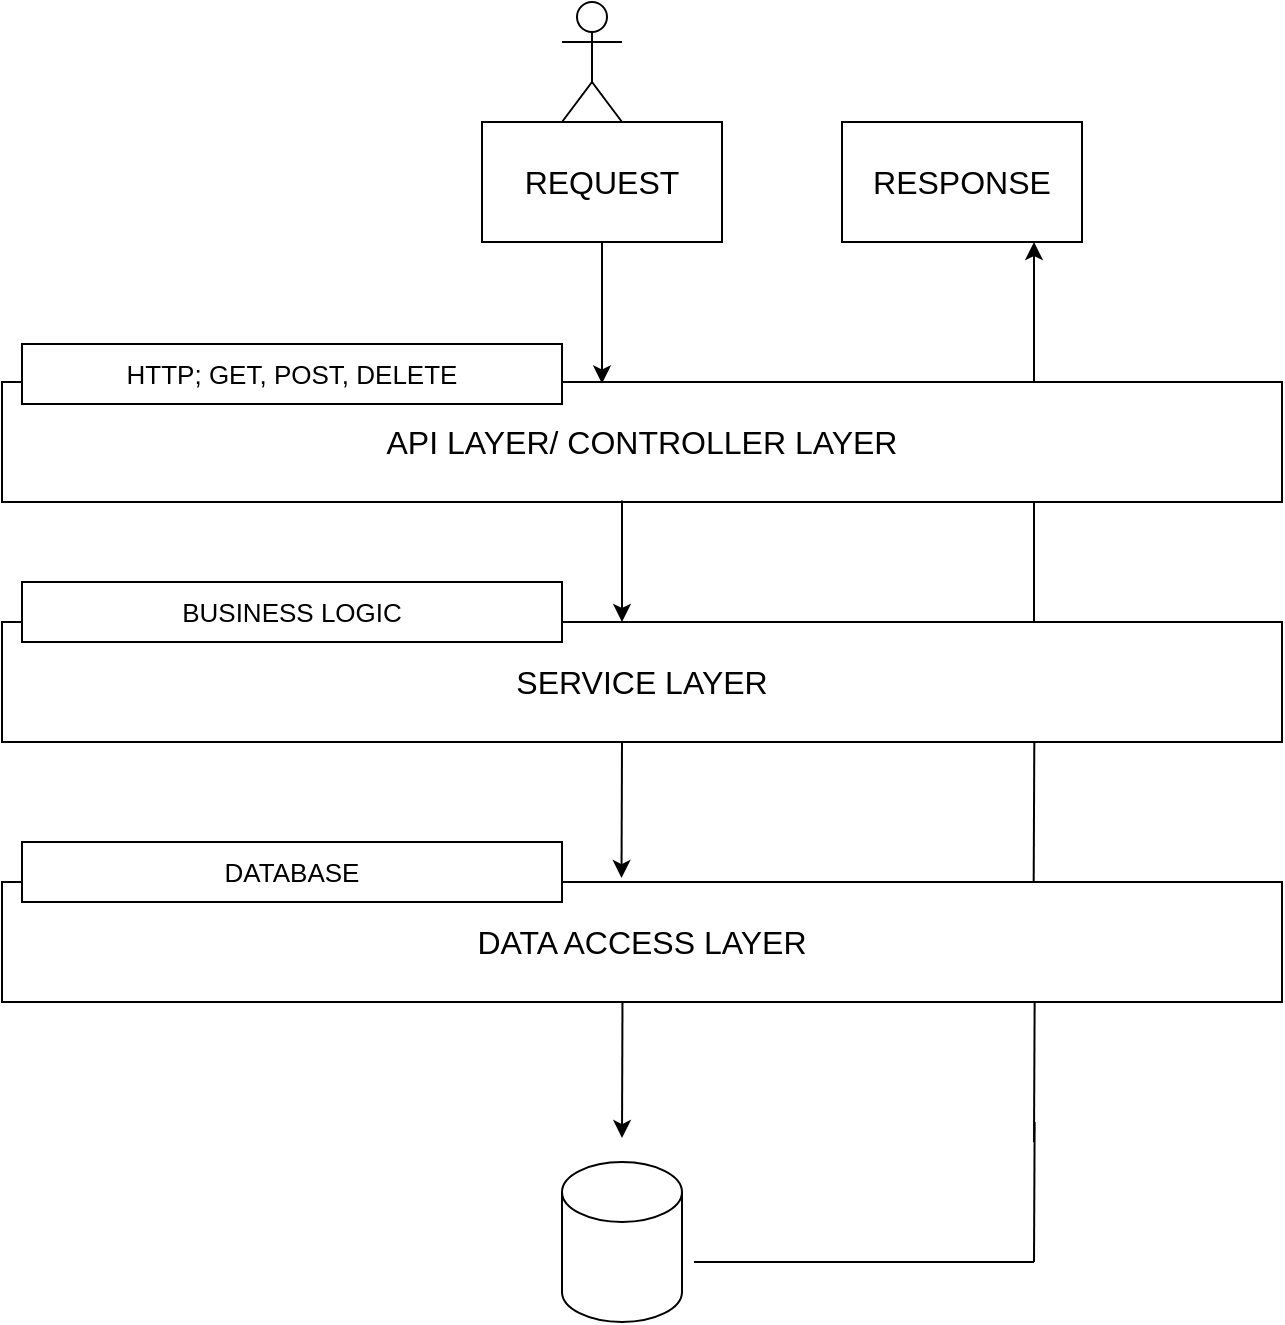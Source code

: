 <mxfile version="20.4.0" type="github">
  <diagram id="C5RBs43oDa-KdzZeNtuy" name="Page-1">
    <mxGraphModel dx="1374" dy="805" grid="1" gridSize="10" guides="1" tooltips="1" connect="1" arrows="1" fold="1" page="1" pageScale="1" pageWidth="827" pageHeight="1169" math="0" shadow="0">
      <root>
        <mxCell id="WIyWlLk6GJQsqaUBKTNV-0" />
        <mxCell id="WIyWlLk6GJQsqaUBKTNV-1" parent="WIyWlLk6GJQsqaUBKTNV-0" />
        <mxCell id="a7n3iAoCKdTrcNTLHIAQ-0" value="&lt;font size=&quot;3&quot;&gt;REQUEST&lt;/font&gt;" style="rounded=0;whiteSpace=wrap;html=1;" vertex="1" parent="WIyWlLk6GJQsqaUBKTNV-1">
          <mxGeometry x="334" y="180" width="120" height="60" as="geometry" />
        </mxCell>
        <mxCell id="a7n3iAoCKdTrcNTLHIAQ-1" value="&lt;font size=&quot;3&quot;&gt;RESPONSE&lt;/font&gt;" style="rounded=0;whiteSpace=wrap;html=1;" vertex="1" parent="WIyWlLk6GJQsqaUBKTNV-1">
          <mxGeometry x="514" y="180" width="120" height="60" as="geometry" />
        </mxCell>
        <mxCell id="a7n3iAoCKdTrcNTLHIAQ-2" value="&lt;font size=&quot;3&quot;&gt;API LAYER/ CONTROLLER LAYER&lt;/font&gt;" style="rounded=0;whiteSpace=wrap;html=1;" vertex="1" parent="WIyWlLk6GJQsqaUBKTNV-1">
          <mxGeometry x="94" y="310" width="640" height="60" as="geometry" />
        </mxCell>
        <mxCell id="a7n3iAoCKdTrcNTLHIAQ-3" value="&lt;font size=&quot;3&quot;&gt;SERVICE LAYER&lt;/font&gt;" style="rounded=0;whiteSpace=wrap;html=1;" vertex="1" parent="WIyWlLk6GJQsqaUBKTNV-1">
          <mxGeometry x="94" y="430" width="640" height="60" as="geometry" />
        </mxCell>
        <mxCell id="a7n3iAoCKdTrcNTLHIAQ-4" value="&lt;font size=&quot;3&quot;&gt;DATA ACCESS LAYER&lt;/font&gt;" style="rounded=0;whiteSpace=wrap;html=1;" vertex="1" parent="WIyWlLk6GJQsqaUBKTNV-1">
          <mxGeometry x="94" y="560" width="640" height="60" as="geometry" />
        </mxCell>
        <mxCell id="a7n3iAoCKdTrcNTLHIAQ-5" value="&lt;font style=&quot;font-size: 13px;&quot;&gt;HTTP; GET, POST, DELETE&lt;br&gt;&lt;/font&gt;" style="rounded=0;whiteSpace=wrap;html=1;" vertex="1" parent="WIyWlLk6GJQsqaUBKTNV-1">
          <mxGeometry x="104" y="291" width="270" height="30" as="geometry" />
        </mxCell>
        <mxCell id="a7n3iAoCKdTrcNTLHIAQ-6" value="&lt;font style=&quot;font-size: 13px;&quot;&gt;BUSINESS LOGIC&lt;br&gt;&lt;/font&gt;" style="rounded=0;whiteSpace=wrap;html=1;" vertex="1" parent="WIyWlLk6GJQsqaUBKTNV-1">
          <mxGeometry x="104" y="410" width="270" height="30" as="geometry" />
        </mxCell>
        <mxCell id="a7n3iAoCKdTrcNTLHIAQ-7" value="&lt;font style=&quot;font-size: 13px;&quot;&gt;DATABASE&lt;br&gt;&lt;/font&gt;" style="rounded=0;whiteSpace=wrap;html=1;" vertex="1" parent="WIyWlLk6GJQsqaUBKTNV-1">
          <mxGeometry x="104" y="540" width="270" height="30" as="geometry" />
        </mxCell>
        <mxCell id="a7n3iAoCKdTrcNTLHIAQ-9" value="" style="endArrow=classic;html=1;rounded=0;fontSize=13;" edge="1" parent="WIyWlLk6GJQsqaUBKTNV-1" source="a7n3iAoCKdTrcNTLHIAQ-0">
          <mxGeometry width="50" height="50" relative="1" as="geometry">
            <mxPoint x="394" y="290" as="sourcePoint" />
            <mxPoint x="394" y="310.711" as="targetPoint" />
          </mxGeometry>
        </mxCell>
        <mxCell id="a7n3iAoCKdTrcNTLHIAQ-11" value="" style="endArrow=classic;html=1;rounded=0;fontSize=13;" edge="1" parent="WIyWlLk6GJQsqaUBKTNV-1">
          <mxGeometry width="50" height="50" relative="1" as="geometry">
            <mxPoint x="404" y="369.29" as="sourcePoint" />
            <mxPoint x="404" y="430" as="targetPoint" />
          </mxGeometry>
        </mxCell>
        <mxCell id="a7n3iAoCKdTrcNTLHIAQ-12" value="" style="endArrow=classic;html=1;rounded=0;fontSize=13;entryX=0.484;entryY=-0.033;entryDx=0;entryDy=0;entryPerimeter=0;" edge="1" parent="WIyWlLk6GJQsqaUBKTNV-1" target="a7n3iAoCKdTrcNTLHIAQ-4">
          <mxGeometry width="50" height="50" relative="1" as="geometry">
            <mxPoint x="404" y="490.0" as="sourcePoint" />
            <mxPoint x="404" y="550.71" as="targetPoint" />
          </mxGeometry>
        </mxCell>
        <mxCell id="a7n3iAoCKdTrcNTLHIAQ-13" value="" style="shape=umlActor;verticalLabelPosition=bottom;verticalAlign=top;html=1;outlineConnect=0;fontSize=13;" vertex="1" parent="WIyWlLk6GJQsqaUBKTNV-1">
          <mxGeometry x="374" y="120" width="30" height="60" as="geometry" />
        </mxCell>
        <mxCell id="a7n3iAoCKdTrcNTLHIAQ-15" value="" style="endArrow=classic;html=1;rounded=0;fontSize=13;" edge="1" parent="WIyWlLk6GJQsqaUBKTNV-1">
          <mxGeometry width="50" height="50" relative="1" as="geometry">
            <mxPoint x="610" y="310" as="sourcePoint" />
            <mxPoint x="610" y="240" as="targetPoint" />
          </mxGeometry>
        </mxCell>
        <mxCell id="a7n3iAoCKdTrcNTLHIAQ-16" value="" style="endArrow=none;html=1;rounded=0;fontSize=13;" edge="1" parent="WIyWlLk6GJQsqaUBKTNV-1">
          <mxGeometry width="50" height="50" relative="1" as="geometry">
            <mxPoint x="610" y="430" as="sourcePoint" />
            <mxPoint x="610" y="370" as="targetPoint" />
          </mxGeometry>
        </mxCell>
        <mxCell id="a7n3iAoCKdTrcNTLHIAQ-17" value="" style="endArrow=none;html=1;rounded=0;fontSize=13;exitX=0.806;exitY=0;exitDx=0;exitDy=0;exitPerimeter=0;" edge="1" parent="WIyWlLk6GJQsqaUBKTNV-1" source="a7n3iAoCKdTrcNTLHIAQ-4">
          <mxGeometry width="50" height="50" relative="1" as="geometry">
            <mxPoint x="610.0" y="548.02" as="sourcePoint" />
            <mxPoint x="610.16" y="490" as="targetPoint" />
          </mxGeometry>
        </mxCell>
        <mxCell id="a7n3iAoCKdTrcNTLHIAQ-18" value="" style="endArrow=classic;html=1;rounded=0;fontSize=13;entryX=0.484;entryY=-0.033;entryDx=0;entryDy=0;entryPerimeter=0;" edge="1" parent="WIyWlLk6GJQsqaUBKTNV-1">
          <mxGeometry width="50" height="50" relative="1" as="geometry">
            <mxPoint x="404.24" y="620" as="sourcePoint" />
            <mxPoint x="404" y="688.02" as="targetPoint" />
          </mxGeometry>
        </mxCell>
        <mxCell id="a7n3iAoCKdTrcNTLHIAQ-19" value="" style="shape=cylinder3;whiteSpace=wrap;html=1;boundedLbl=1;backgroundOutline=1;size=15;fontSize=13;" vertex="1" parent="WIyWlLk6GJQsqaUBKTNV-1">
          <mxGeometry x="374" y="700" width="60" height="80" as="geometry" />
        </mxCell>
        <mxCell id="a7n3iAoCKdTrcNTLHIAQ-20" value="" style="endArrow=none;html=1;rounded=0;fontSize=13;exitX=0.806;exitY=0;exitDx=0;exitDy=0;exitPerimeter=0;" edge="1" parent="WIyWlLk6GJQsqaUBKTNV-1">
          <mxGeometry width="50" height="50" relative="1" as="geometry">
            <mxPoint x="610.0" y="690" as="sourcePoint" />
            <mxPoint x="610.32" y="620" as="targetPoint" />
          </mxGeometry>
        </mxCell>
        <mxCell id="a7n3iAoCKdTrcNTLHIAQ-21" value="" style="endArrow=none;html=1;rounded=0;fontSize=13;exitX=0.806;exitY=0;exitDx=0;exitDy=0;exitPerimeter=0;" edge="1" parent="WIyWlLk6GJQsqaUBKTNV-1">
          <mxGeometry width="50" height="50" relative="1" as="geometry">
            <mxPoint x="610" y="750" as="sourcePoint" />
            <mxPoint x="610.32" y="680" as="targetPoint" />
          </mxGeometry>
        </mxCell>
        <mxCell id="a7n3iAoCKdTrcNTLHIAQ-30" value="" style="endArrow=none;html=1;rounded=0;fontSize=13;" edge="1" parent="WIyWlLk6GJQsqaUBKTNV-1">
          <mxGeometry width="50" height="50" relative="1" as="geometry">
            <mxPoint x="440" y="750" as="sourcePoint" />
            <mxPoint x="610" y="750" as="targetPoint" />
          </mxGeometry>
        </mxCell>
      </root>
    </mxGraphModel>
  </diagram>
</mxfile>
